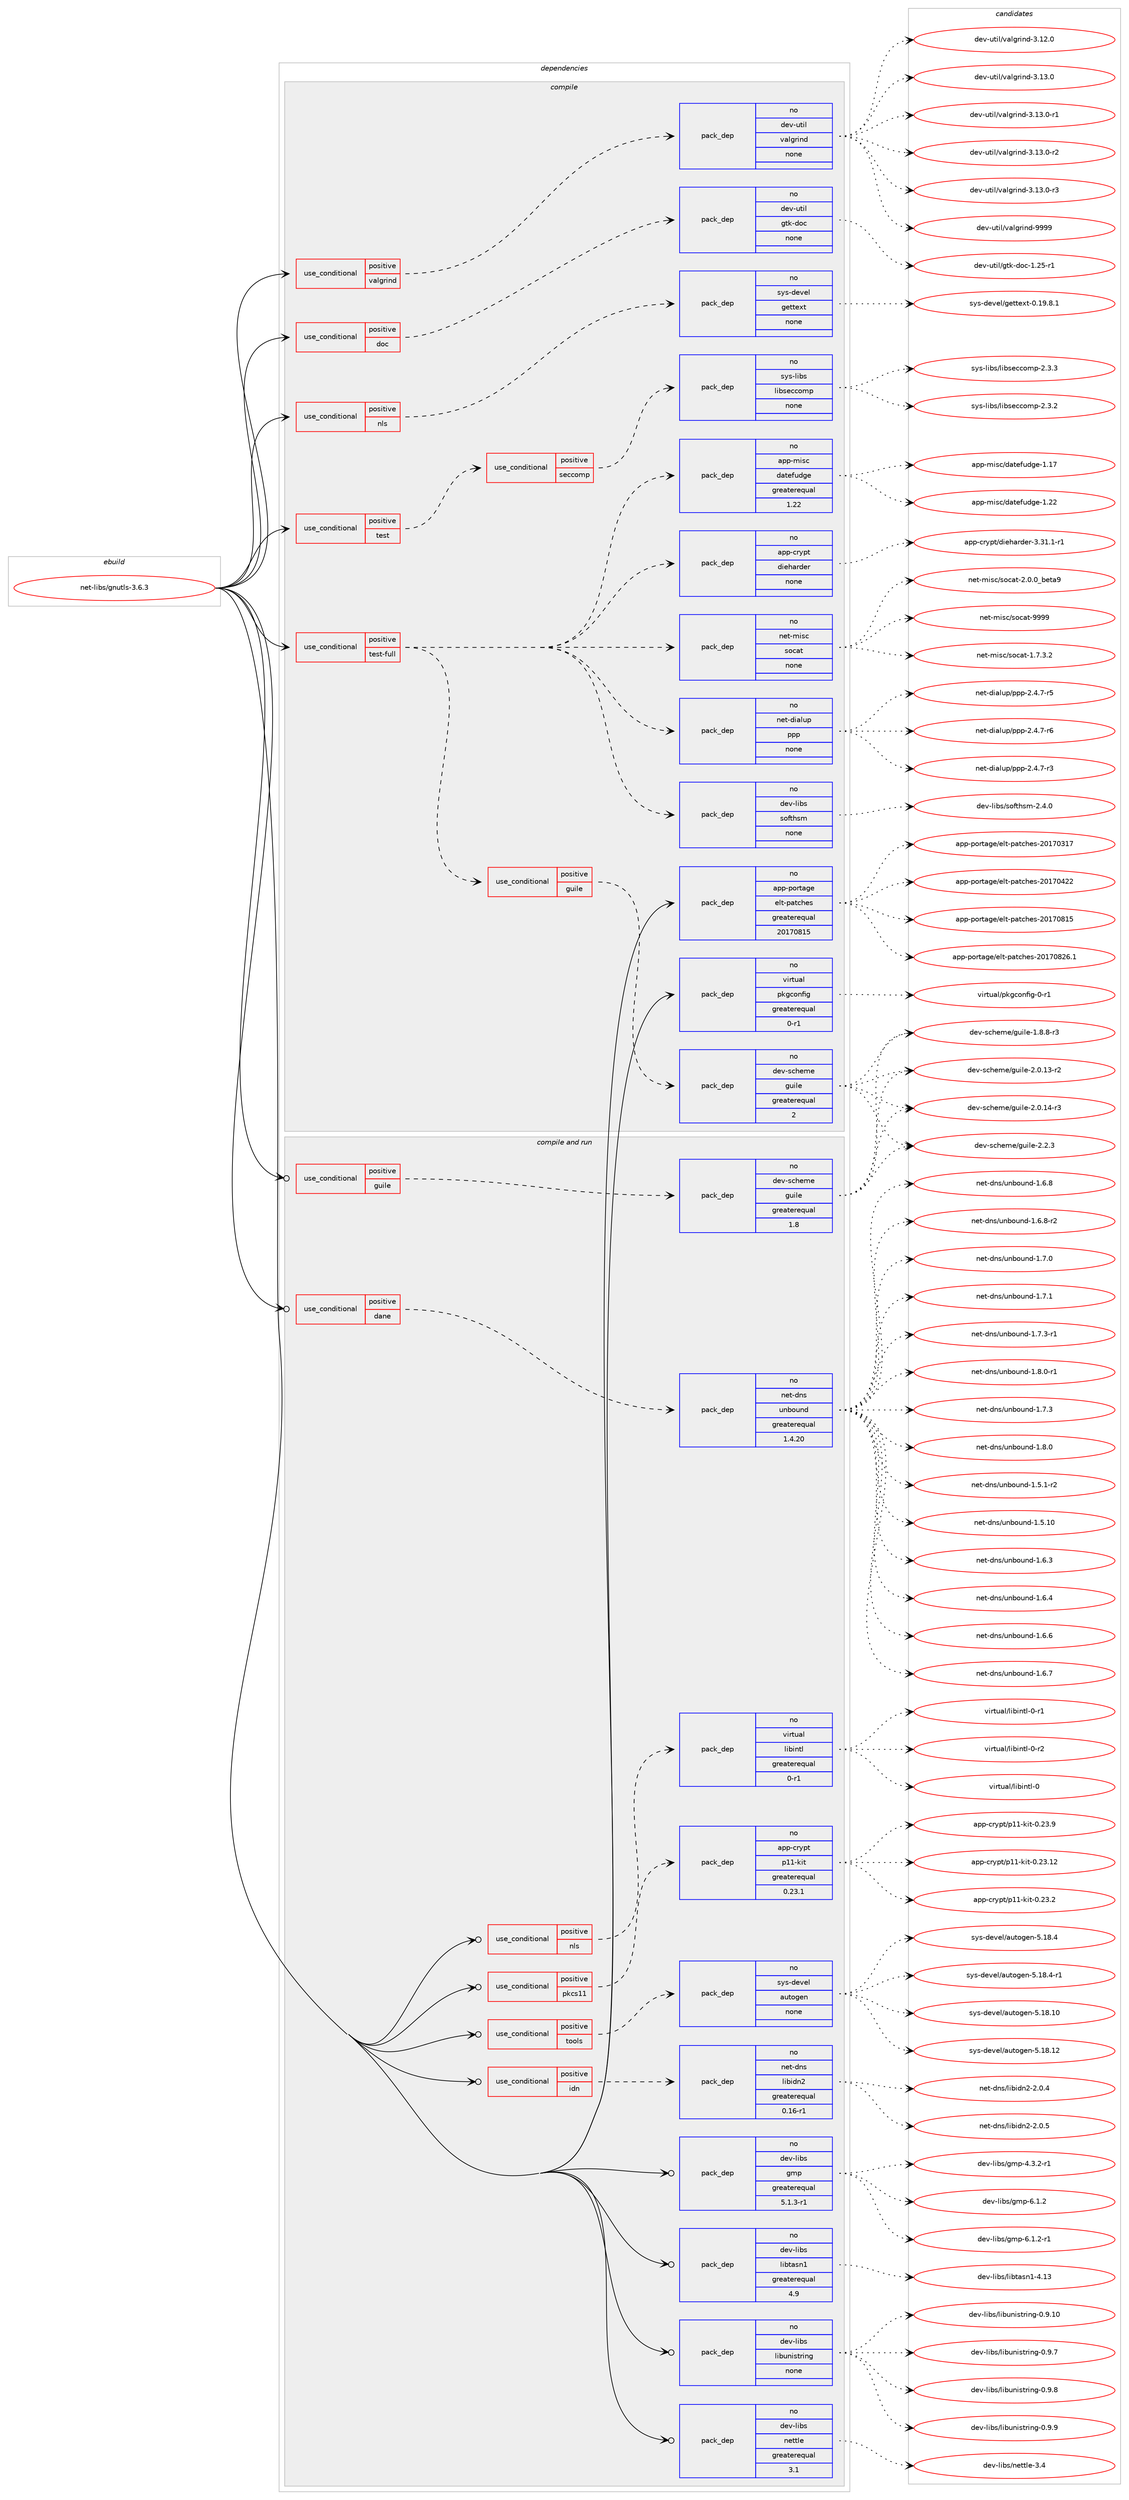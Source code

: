 digraph prolog {

# *************
# Graph options
# *************

newrank=true;
concentrate=true;
compound=true;
graph [rankdir=LR,fontname=Helvetica,fontsize=10,ranksep=1.5];#, ranksep=2.5, nodesep=0.2];
edge  [arrowhead=vee];
node  [fontname=Helvetica,fontsize=10];

# **********
# The ebuild
# **********

subgraph cluster_leftcol {
color=gray;
rank=same;
label=<<i>ebuild</i>>;
id [label="net-libs/gnutls-3.6.3", color=red, width=4, href="../net-libs/gnutls-3.6.3.svg"];
}

# ****************
# The dependencies
# ****************

subgraph cluster_midcol {
color=gray;
label=<<i>dependencies</i>>;
subgraph cluster_compile {
fillcolor="#eeeeee";
style=filled;
label=<<i>compile</i>>;
subgraph cond3875 {
dependency12312 [label=<<TABLE BORDER="0" CELLBORDER="1" CELLSPACING="0" CELLPADDING="4"><TR><TD ROWSPAN="3" CELLPADDING="10">use_conditional</TD></TR><TR><TD>positive</TD></TR><TR><TD>doc</TD></TR></TABLE>>, shape=none, color=red];
subgraph pack8224 {
dependency12313 [label=<<TABLE BORDER="0" CELLBORDER="1" CELLSPACING="0" CELLPADDING="4" WIDTH="220"><TR><TD ROWSPAN="6" CELLPADDING="30">pack_dep</TD></TR><TR><TD WIDTH="110">no</TD></TR><TR><TD>dev-util</TD></TR><TR><TD>gtk-doc</TD></TR><TR><TD>none</TD></TR><TR><TD></TD></TR></TABLE>>, shape=none, color=blue];
}
dependency12312:e -> dependency12313:w [weight=20,style="dashed",arrowhead="vee"];
}
id:e -> dependency12312:w [weight=20,style="solid",arrowhead="vee"];
subgraph cond3876 {
dependency12314 [label=<<TABLE BORDER="0" CELLBORDER="1" CELLSPACING="0" CELLPADDING="4"><TR><TD ROWSPAN="3" CELLPADDING="10">use_conditional</TD></TR><TR><TD>positive</TD></TR><TR><TD>nls</TD></TR></TABLE>>, shape=none, color=red];
subgraph pack8225 {
dependency12315 [label=<<TABLE BORDER="0" CELLBORDER="1" CELLSPACING="0" CELLPADDING="4" WIDTH="220"><TR><TD ROWSPAN="6" CELLPADDING="30">pack_dep</TD></TR><TR><TD WIDTH="110">no</TD></TR><TR><TD>sys-devel</TD></TR><TR><TD>gettext</TD></TR><TR><TD>none</TD></TR><TR><TD></TD></TR></TABLE>>, shape=none, color=blue];
}
dependency12314:e -> dependency12315:w [weight=20,style="dashed",arrowhead="vee"];
}
id:e -> dependency12314:w [weight=20,style="solid",arrowhead="vee"];
subgraph cond3877 {
dependency12316 [label=<<TABLE BORDER="0" CELLBORDER="1" CELLSPACING="0" CELLPADDING="4"><TR><TD ROWSPAN="3" CELLPADDING="10">use_conditional</TD></TR><TR><TD>positive</TD></TR><TR><TD>test</TD></TR></TABLE>>, shape=none, color=red];
subgraph cond3878 {
dependency12317 [label=<<TABLE BORDER="0" CELLBORDER="1" CELLSPACING="0" CELLPADDING="4"><TR><TD ROWSPAN="3" CELLPADDING="10">use_conditional</TD></TR><TR><TD>positive</TD></TR><TR><TD>seccomp</TD></TR></TABLE>>, shape=none, color=red];
subgraph pack8226 {
dependency12318 [label=<<TABLE BORDER="0" CELLBORDER="1" CELLSPACING="0" CELLPADDING="4" WIDTH="220"><TR><TD ROWSPAN="6" CELLPADDING="30">pack_dep</TD></TR><TR><TD WIDTH="110">no</TD></TR><TR><TD>sys-libs</TD></TR><TR><TD>libseccomp</TD></TR><TR><TD>none</TD></TR><TR><TD></TD></TR></TABLE>>, shape=none, color=blue];
}
dependency12317:e -> dependency12318:w [weight=20,style="dashed",arrowhead="vee"];
}
dependency12316:e -> dependency12317:w [weight=20,style="dashed",arrowhead="vee"];
}
id:e -> dependency12316:w [weight=20,style="solid",arrowhead="vee"];
subgraph cond3879 {
dependency12319 [label=<<TABLE BORDER="0" CELLBORDER="1" CELLSPACING="0" CELLPADDING="4"><TR><TD ROWSPAN="3" CELLPADDING="10">use_conditional</TD></TR><TR><TD>positive</TD></TR><TR><TD>test-full</TD></TR></TABLE>>, shape=none, color=red];
subgraph cond3880 {
dependency12320 [label=<<TABLE BORDER="0" CELLBORDER="1" CELLSPACING="0" CELLPADDING="4"><TR><TD ROWSPAN="3" CELLPADDING="10">use_conditional</TD></TR><TR><TD>positive</TD></TR><TR><TD>guile</TD></TR></TABLE>>, shape=none, color=red];
subgraph pack8227 {
dependency12321 [label=<<TABLE BORDER="0" CELLBORDER="1" CELLSPACING="0" CELLPADDING="4" WIDTH="220"><TR><TD ROWSPAN="6" CELLPADDING="30">pack_dep</TD></TR><TR><TD WIDTH="110">no</TD></TR><TR><TD>dev-scheme</TD></TR><TR><TD>guile</TD></TR><TR><TD>greaterequal</TD></TR><TR><TD>2</TD></TR></TABLE>>, shape=none, color=blue];
}
dependency12320:e -> dependency12321:w [weight=20,style="dashed",arrowhead="vee"];
}
dependency12319:e -> dependency12320:w [weight=20,style="dashed",arrowhead="vee"];
subgraph pack8228 {
dependency12322 [label=<<TABLE BORDER="0" CELLBORDER="1" CELLSPACING="0" CELLPADDING="4" WIDTH="220"><TR><TD ROWSPAN="6" CELLPADDING="30">pack_dep</TD></TR><TR><TD WIDTH="110">no</TD></TR><TR><TD>app-crypt</TD></TR><TR><TD>dieharder</TD></TR><TR><TD>none</TD></TR><TR><TD></TD></TR></TABLE>>, shape=none, color=blue];
}
dependency12319:e -> dependency12322:w [weight=20,style="dashed",arrowhead="vee"];
subgraph pack8229 {
dependency12323 [label=<<TABLE BORDER="0" CELLBORDER="1" CELLSPACING="0" CELLPADDING="4" WIDTH="220"><TR><TD ROWSPAN="6" CELLPADDING="30">pack_dep</TD></TR><TR><TD WIDTH="110">no</TD></TR><TR><TD>app-misc</TD></TR><TR><TD>datefudge</TD></TR><TR><TD>greaterequal</TD></TR><TR><TD>1.22</TD></TR></TABLE>>, shape=none, color=blue];
}
dependency12319:e -> dependency12323:w [weight=20,style="dashed",arrowhead="vee"];
subgraph pack8230 {
dependency12324 [label=<<TABLE BORDER="0" CELLBORDER="1" CELLSPACING="0" CELLPADDING="4" WIDTH="220"><TR><TD ROWSPAN="6" CELLPADDING="30">pack_dep</TD></TR><TR><TD WIDTH="110">no</TD></TR><TR><TD>dev-libs</TD></TR><TR><TD>softhsm</TD></TR><TR><TD>none</TD></TR><TR><TD></TD></TR></TABLE>>, shape=none, color=blue];
}
dependency12319:e -> dependency12324:w [weight=20,style="dashed",arrowhead="vee"];
subgraph pack8231 {
dependency12325 [label=<<TABLE BORDER="0" CELLBORDER="1" CELLSPACING="0" CELLPADDING="4" WIDTH="220"><TR><TD ROWSPAN="6" CELLPADDING="30">pack_dep</TD></TR><TR><TD WIDTH="110">no</TD></TR><TR><TD>net-dialup</TD></TR><TR><TD>ppp</TD></TR><TR><TD>none</TD></TR><TR><TD></TD></TR></TABLE>>, shape=none, color=blue];
}
dependency12319:e -> dependency12325:w [weight=20,style="dashed",arrowhead="vee"];
subgraph pack8232 {
dependency12326 [label=<<TABLE BORDER="0" CELLBORDER="1" CELLSPACING="0" CELLPADDING="4" WIDTH="220"><TR><TD ROWSPAN="6" CELLPADDING="30">pack_dep</TD></TR><TR><TD WIDTH="110">no</TD></TR><TR><TD>net-misc</TD></TR><TR><TD>socat</TD></TR><TR><TD>none</TD></TR><TR><TD></TD></TR></TABLE>>, shape=none, color=blue];
}
dependency12319:e -> dependency12326:w [weight=20,style="dashed",arrowhead="vee"];
}
id:e -> dependency12319:w [weight=20,style="solid",arrowhead="vee"];
subgraph cond3881 {
dependency12327 [label=<<TABLE BORDER="0" CELLBORDER="1" CELLSPACING="0" CELLPADDING="4"><TR><TD ROWSPAN="3" CELLPADDING="10">use_conditional</TD></TR><TR><TD>positive</TD></TR><TR><TD>valgrind</TD></TR></TABLE>>, shape=none, color=red];
subgraph pack8233 {
dependency12328 [label=<<TABLE BORDER="0" CELLBORDER="1" CELLSPACING="0" CELLPADDING="4" WIDTH="220"><TR><TD ROWSPAN="6" CELLPADDING="30">pack_dep</TD></TR><TR><TD WIDTH="110">no</TD></TR><TR><TD>dev-util</TD></TR><TR><TD>valgrind</TD></TR><TR><TD>none</TD></TR><TR><TD></TD></TR></TABLE>>, shape=none, color=blue];
}
dependency12327:e -> dependency12328:w [weight=20,style="dashed",arrowhead="vee"];
}
id:e -> dependency12327:w [weight=20,style="solid",arrowhead="vee"];
subgraph pack8234 {
dependency12329 [label=<<TABLE BORDER="0" CELLBORDER="1" CELLSPACING="0" CELLPADDING="4" WIDTH="220"><TR><TD ROWSPAN="6" CELLPADDING="30">pack_dep</TD></TR><TR><TD WIDTH="110">no</TD></TR><TR><TD>app-portage</TD></TR><TR><TD>elt-patches</TD></TR><TR><TD>greaterequal</TD></TR><TR><TD>20170815</TD></TR></TABLE>>, shape=none, color=blue];
}
id:e -> dependency12329:w [weight=20,style="solid",arrowhead="vee"];
subgraph pack8235 {
dependency12330 [label=<<TABLE BORDER="0" CELLBORDER="1" CELLSPACING="0" CELLPADDING="4" WIDTH="220"><TR><TD ROWSPAN="6" CELLPADDING="30">pack_dep</TD></TR><TR><TD WIDTH="110">no</TD></TR><TR><TD>virtual</TD></TR><TR><TD>pkgconfig</TD></TR><TR><TD>greaterequal</TD></TR><TR><TD>0-r1</TD></TR></TABLE>>, shape=none, color=blue];
}
id:e -> dependency12330:w [weight=20,style="solid",arrowhead="vee"];
}
subgraph cluster_compileandrun {
fillcolor="#eeeeee";
style=filled;
label=<<i>compile and run</i>>;
subgraph cond3882 {
dependency12331 [label=<<TABLE BORDER="0" CELLBORDER="1" CELLSPACING="0" CELLPADDING="4"><TR><TD ROWSPAN="3" CELLPADDING="10">use_conditional</TD></TR><TR><TD>positive</TD></TR><TR><TD>dane</TD></TR></TABLE>>, shape=none, color=red];
subgraph pack8236 {
dependency12332 [label=<<TABLE BORDER="0" CELLBORDER="1" CELLSPACING="0" CELLPADDING="4" WIDTH="220"><TR><TD ROWSPAN="6" CELLPADDING="30">pack_dep</TD></TR><TR><TD WIDTH="110">no</TD></TR><TR><TD>net-dns</TD></TR><TR><TD>unbound</TD></TR><TR><TD>greaterequal</TD></TR><TR><TD>1.4.20</TD></TR></TABLE>>, shape=none, color=blue];
}
dependency12331:e -> dependency12332:w [weight=20,style="dashed",arrowhead="vee"];
}
id:e -> dependency12331:w [weight=20,style="solid",arrowhead="odotvee"];
subgraph cond3883 {
dependency12333 [label=<<TABLE BORDER="0" CELLBORDER="1" CELLSPACING="0" CELLPADDING="4"><TR><TD ROWSPAN="3" CELLPADDING="10">use_conditional</TD></TR><TR><TD>positive</TD></TR><TR><TD>guile</TD></TR></TABLE>>, shape=none, color=red];
subgraph pack8237 {
dependency12334 [label=<<TABLE BORDER="0" CELLBORDER="1" CELLSPACING="0" CELLPADDING="4" WIDTH="220"><TR><TD ROWSPAN="6" CELLPADDING="30">pack_dep</TD></TR><TR><TD WIDTH="110">no</TD></TR><TR><TD>dev-scheme</TD></TR><TR><TD>guile</TD></TR><TR><TD>greaterequal</TD></TR><TR><TD>1.8</TD></TR></TABLE>>, shape=none, color=blue];
}
dependency12333:e -> dependency12334:w [weight=20,style="dashed",arrowhead="vee"];
}
id:e -> dependency12333:w [weight=20,style="solid",arrowhead="odotvee"];
subgraph cond3884 {
dependency12335 [label=<<TABLE BORDER="0" CELLBORDER="1" CELLSPACING="0" CELLPADDING="4"><TR><TD ROWSPAN="3" CELLPADDING="10">use_conditional</TD></TR><TR><TD>positive</TD></TR><TR><TD>idn</TD></TR></TABLE>>, shape=none, color=red];
subgraph pack8238 {
dependency12336 [label=<<TABLE BORDER="0" CELLBORDER="1" CELLSPACING="0" CELLPADDING="4" WIDTH="220"><TR><TD ROWSPAN="6" CELLPADDING="30">pack_dep</TD></TR><TR><TD WIDTH="110">no</TD></TR><TR><TD>net-dns</TD></TR><TR><TD>libidn2</TD></TR><TR><TD>greaterequal</TD></TR><TR><TD>0.16-r1</TD></TR></TABLE>>, shape=none, color=blue];
}
dependency12335:e -> dependency12336:w [weight=20,style="dashed",arrowhead="vee"];
}
id:e -> dependency12335:w [weight=20,style="solid",arrowhead="odotvee"];
subgraph cond3885 {
dependency12337 [label=<<TABLE BORDER="0" CELLBORDER="1" CELLSPACING="0" CELLPADDING="4"><TR><TD ROWSPAN="3" CELLPADDING="10">use_conditional</TD></TR><TR><TD>positive</TD></TR><TR><TD>nls</TD></TR></TABLE>>, shape=none, color=red];
subgraph pack8239 {
dependency12338 [label=<<TABLE BORDER="0" CELLBORDER="1" CELLSPACING="0" CELLPADDING="4" WIDTH="220"><TR><TD ROWSPAN="6" CELLPADDING="30">pack_dep</TD></TR><TR><TD WIDTH="110">no</TD></TR><TR><TD>virtual</TD></TR><TR><TD>libintl</TD></TR><TR><TD>greaterequal</TD></TR><TR><TD>0-r1</TD></TR></TABLE>>, shape=none, color=blue];
}
dependency12337:e -> dependency12338:w [weight=20,style="dashed",arrowhead="vee"];
}
id:e -> dependency12337:w [weight=20,style="solid",arrowhead="odotvee"];
subgraph cond3886 {
dependency12339 [label=<<TABLE BORDER="0" CELLBORDER="1" CELLSPACING="0" CELLPADDING="4"><TR><TD ROWSPAN="3" CELLPADDING="10">use_conditional</TD></TR><TR><TD>positive</TD></TR><TR><TD>pkcs11</TD></TR></TABLE>>, shape=none, color=red];
subgraph pack8240 {
dependency12340 [label=<<TABLE BORDER="0" CELLBORDER="1" CELLSPACING="0" CELLPADDING="4" WIDTH="220"><TR><TD ROWSPAN="6" CELLPADDING="30">pack_dep</TD></TR><TR><TD WIDTH="110">no</TD></TR><TR><TD>app-crypt</TD></TR><TR><TD>p11-kit</TD></TR><TR><TD>greaterequal</TD></TR><TR><TD>0.23.1</TD></TR></TABLE>>, shape=none, color=blue];
}
dependency12339:e -> dependency12340:w [weight=20,style="dashed",arrowhead="vee"];
}
id:e -> dependency12339:w [weight=20,style="solid",arrowhead="odotvee"];
subgraph cond3887 {
dependency12341 [label=<<TABLE BORDER="0" CELLBORDER="1" CELLSPACING="0" CELLPADDING="4"><TR><TD ROWSPAN="3" CELLPADDING="10">use_conditional</TD></TR><TR><TD>positive</TD></TR><TR><TD>tools</TD></TR></TABLE>>, shape=none, color=red];
subgraph pack8241 {
dependency12342 [label=<<TABLE BORDER="0" CELLBORDER="1" CELLSPACING="0" CELLPADDING="4" WIDTH="220"><TR><TD ROWSPAN="6" CELLPADDING="30">pack_dep</TD></TR><TR><TD WIDTH="110">no</TD></TR><TR><TD>sys-devel</TD></TR><TR><TD>autogen</TD></TR><TR><TD>none</TD></TR><TR><TD></TD></TR></TABLE>>, shape=none, color=blue];
}
dependency12341:e -> dependency12342:w [weight=20,style="dashed",arrowhead="vee"];
}
id:e -> dependency12341:w [weight=20,style="solid",arrowhead="odotvee"];
subgraph pack8242 {
dependency12343 [label=<<TABLE BORDER="0" CELLBORDER="1" CELLSPACING="0" CELLPADDING="4" WIDTH="220"><TR><TD ROWSPAN="6" CELLPADDING="30">pack_dep</TD></TR><TR><TD WIDTH="110">no</TD></TR><TR><TD>dev-libs</TD></TR><TR><TD>gmp</TD></TR><TR><TD>greaterequal</TD></TR><TR><TD>5.1.3-r1</TD></TR></TABLE>>, shape=none, color=blue];
}
id:e -> dependency12343:w [weight=20,style="solid",arrowhead="odotvee"];
subgraph pack8243 {
dependency12344 [label=<<TABLE BORDER="0" CELLBORDER="1" CELLSPACING="0" CELLPADDING="4" WIDTH="220"><TR><TD ROWSPAN="6" CELLPADDING="30">pack_dep</TD></TR><TR><TD WIDTH="110">no</TD></TR><TR><TD>dev-libs</TD></TR><TR><TD>libtasn1</TD></TR><TR><TD>greaterequal</TD></TR><TR><TD>4.9</TD></TR></TABLE>>, shape=none, color=blue];
}
id:e -> dependency12344:w [weight=20,style="solid",arrowhead="odotvee"];
subgraph pack8244 {
dependency12345 [label=<<TABLE BORDER="0" CELLBORDER="1" CELLSPACING="0" CELLPADDING="4" WIDTH="220"><TR><TD ROWSPAN="6" CELLPADDING="30">pack_dep</TD></TR><TR><TD WIDTH="110">no</TD></TR><TR><TD>dev-libs</TD></TR><TR><TD>libunistring</TD></TR><TR><TD>none</TD></TR><TR><TD></TD></TR></TABLE>>, shape=none, color=blue];
}
id:e -> dependency12345:w [weight=20,style="solid",arrowhead="odotvee"];
subgraph pack8245 {
dependency12346 [label=<<TABLE BORDER="0" CELLBORDER="1" CELLSPACING="0" CELLPADDING="4" WIDTH="220"><TR><TD ROWSPAN="6" CELLPADDING="30">pack_dep</TD></TR><TR><TD WIDTH="110">no</TD></TR><TR><TD>dev-libs</TD></TR><TR><TD>nettle</TD></TR><TR><TD>greaterequal</TD></TR><TR><TD>3.1</TD></TR></TABLE>>, shape=none, color=blue];
}
id:e -> dependency12346:w [weight=20,style="solid",arrowhead="odotvee"];
}
subgraph cluster_run {
fillcolor="#eeeeee";
style=filled;
label=<<i>run</i>>;
}
}

# **************
# The candidates
# **************

subgraph cluster_choices {
rank=same;
color=gray;
label=<<i>candidates</i>>;

subgraph choice8224 {
color=black;
nodesep=1;
choice1001011184511711610510847103116107451001119945494650534511449 [label="dev-util/gtk-doc-1.25-r1", color=red, width=4,href="../dev-util/gtk-doc-1.25-r1.svg"];
dependency12313:e -> choice1001011184511711610510847103116107451001119945494650534511449:w [style=dotted,weight="100"];
}
subgraph choice8225 {
color=black;
nodesep=1;
choice1151211154510010111810110847103101116116101120116454846495746564649 [label="sys-devel/gettext-0.19.8.1", color=red, width=4,href="../sys-devel/gettext-0.19.8.1.svg"];
dependency12315:e -> choice1151211154510010111810110847103101116116101120116454846495746564649:w [style=dotted,weight="100"];
}
subgraph choice8226 {
color=black;
nodesep=1;
choice115121115451081059811547108105981151019999111109112455046514650 [label="sys-libs/libseccomp-2.3.2", color=red, width=4,href="../sys-libs/libseccomp-2.3.2.svg"];
choice115121115451081059811547108105981151019999111109112455046514651 [label="sys-libs/libseccomp-2.3.3", color=red, width=4,href="../sys-libs/libseccomp-2.3.3.svg"];
dependency12318:e -> choice115121115451081059811547108105981151019999111109112455046514650:w [style=dotted,weight="100"];
dependency12318:e -> choice115121115451081059811547108105981151019999111109112455046514651:w [style=dotted,weight="100"];
}
subgraph choice8227 {
color=black;
nodesep=1;
choice1001011184511599104101109101471031171051081014549465646564511451 [label="dev-scheme/guile-1.8.8-r3", color=red, width=4,href="../dev-scheme/guile-1.8.8-r3.svg"];
choice100101118451159910410110910147103117105108101455046484649514511450 [label="dev-scheme/guile-2.0.13-r2", color=red, width=4,href="../dev-scheme/guile-2.0.13-r2.svg"];
choice100101118451159910410110910147103117105108101455046484649524511451 [label="dev-scheme/guile-2.0.14-r3", color=red, width=4,href="../dev-scheme/guile-2.0.14-r3.svg"];
choice100101118451159910410110910147103117105108101455046504651 [label="dev-scheme/guile-2.2.3", color=red, width=4,href="../dev-scheme/guile-2.2.3.svg"];
dependency12321:e -> choice1001011184511599104101109101471031171051081014549465646564511451:w [style=dotted,weight="100"];
dependency12321:e -> choice100101118451159910410110910147103117105108101455046484649514511450:w [style=dotted,weight="100"];
dependency12321:e -> choice100101118451159910410110910147103117105108101455046484649524511451:w [style=dotted,weight="100"];
dependency12321:e -> choice100101118451159910410110910147103117105108101455046504651:w [style=dotted,weight="100"];
}
subgraph choice8228 {
color=black;
nodesep=1;
choice9711211245991141211121164710010510110497114100101114455146514946494511449 [label="app-crypt/dieharder-3.31.1-r1", color=red, width=4,href="../app-crypt/dieharder-3.31.1-r1.svg"];
dependency12322:e -> choice9711211245991141211121164710010510110497114100101114455146514946494511449:w [style=dotted,weight="100"];
}
subgraph choice8229 {
color=black;
nodesep=1;
choice97112112451091051159947100971161011021171001031014549464955 [label="app-misc/datefudge-1.17", color=red, width=4,href="../app-misc/datefudge-1.17.svg"];
choice97112112451091051159947100971161011021171001031014549465050 [label="app-misc/datefudge-1.22", color=red, width=4,href="../app-misc/datefudge-1.22.svg"];
dependency12323:e -> choice97112112451091051159947100971161011021171001031014549464955:w [style=dotted,weight="100"];
dependency12323:e -> choice97112112451091051159947100971161011021171001031014549465050:w [style=dotted,weight="100"];
}
subgraph choice8230 {
color=black;
nodesep=1;
choice100101118451081059811547115111102116104115109455046524648 [label="dev-libs/softhsm-2.4.0", color=red, width=4,href="../dev-libs/softhsm-2.4.0.svg"];
dependency12324:e -> choice100101118451081059811547115111102116104115109455046524648:w [style=dotted,weight="100"];
}
subgraph choice8231 {
color=black;
nodesep=1;
choice1101011164510010597108117112471121121124550465246554511451 [label="net-dialup/ppp-2.4.7-r3", color=red, width=4,href="../net-dialup/ppp-2.4.7-r3.svg"];
choice1101011164510010597108117112471121121124550465246554511453 [label="net-dialup/ppp-2.4.7-r5", color=red, width=4,href="../net-dialup/ppp-2.4.7-r5.svg"];
choice1101011164510010597108117112471121121124550465246554511454 [label="net-dialup/ppp-2.4.7-r6", color=red, width=4,href="../net-dialup/ppp-2.4.7-r6.svg"];
dependency12325:e -> choice1101011164510010597108117112471121121124550465246554511451:w [style=dotted,weight="100"];
dependency12325:e -> choice1101011164510010597108117112471121121124550465246554511453:w [style=dotted,weight="100"];
dependency12325:e -> choice1101011164510010597108117112471121121124550465246554511454:w [style=dotted,weight="100"];
}
subgraph choice8232 {
color=black;
nodesep=1;
choice11010111645109105115994711511199971164549465546514650 [label="net-misc/socat-1.7.3.2", color=red, width=4,href="../net-misc/socat-1.7.3.2.svg"];
choice110101116451091051159947115111999711645504648464895981011169757 [label="net-misc/socat-2.0.0_beta9", color=red, width=4,href="../net-misc/socat-2.0.0_beta9.svg"];
choice11010111645109105115994711511199971164557575757 [label="net-misc/socat-9999", color=red, width=4,href="../net-misc/socat-9999.svg"];
dependency12326:e -> choice11010111645109105115994711511199971164549465546514650:w [style=dotted,weight="100"];
dependency12326:e -> choice110101116451091051159947115111999711645504648464895981011169757:w [style=dotted,weight="100"];
dependency12326:e -> choice11010111645109105115994711511199971164557575757:w [style=dotted,weight="100"];
}
subgraph choice8233 {
color=black;
nodesep=1;
choice10010111845117116105108471189710810311410511010045514649504648 [label="dev-util/valgrind-3.12.0", color=red, width=4,href="../dev-util/valgrind-3.12.0.svg"];
choice10010111845117116105108471189710810311410511010045514649514648 [label="dev-util/valgrind-3.13.0", color=red, width=4,href="../dev-util/valgrind-3.13.0.svg"];
choice100101118451171161051084711897108103114105110100455146495146484511449 [label="dev-util/valgrind-3.13.0-r1", color=red, width=4,href="../dev-util/valgrind-3.13.0-r1.svg"];
choice100101118451171161051084711897108103114105110100455146495146484511450 [label="dev-util/valgrind-3.13.0-r2", color=red, width=4,href="../dev-util/valgrind-3.13.0-r2.svg"];
choice100101118451171161051084711897108103114105110100455146495146484511451 [label="dev-util/valgrind-3.13.0-r3", color=red, width=4,href="../dev-util/valgrind-3.13.0-r3.svg"];
choice1001011184511711610510847118971081031141051101004557575757 [label="dev-util/valgrind-9999", color=red, width=4,href="../dev-util/valgrind-9999.svg"];
dependency12328:e -> choice10010111845117116105108471189710810311410511010045514649504648:w [style=dotted,weight="100"];
dependency12328:e -> choice10010111845117116105108471189710810311410511010045514649514648:w [style=dotted,weight="100"];
dependency12328:e -> choice100101118451171161051084711897108103114105110100455146495146484511449:w [style=dotted,weight="100"];
dependency12328:e -> choice100101118451171161051084711897108103114105110100455146495146484511450:w [style=dotted,weight="100"];
dependency12328:e -> choice100101118451171161051084711897108103114105110100455146495146484511451:w [style=dotted,weight="100"];
dependency12328:e -> choice1001011184511711610510847118971081031141051101004557575757:w [style=dotted,weight="100"];
}
subgraph choice8234 {
color=black;
nodesep=1;
choice97112112451121111141169710310147101108116451129711699104101115455048495548514955 [label="app-portage/elt-patches-20170317", color=red, width=4,href="../app-portage/elt-patches-20170317.svg"];
choice97112112451121111141169710310147101108116451129711699104101115455048495548525050 [label="app-portage/elt-patches-20170422", color=red, width=4,href="../app-portage/elt-patches-20170422.svg"];
choice97112112451121111141169710310147101108116451129711699104101115455048495548564953 [label="app-portage/elt-patches-20170815", color=red, width=4,href="../app-portage/elt-patches-20170815.svg"];
choice971121124511211111411697103101471011081164511297116991041011154550484955485650544649 [label="app-portage/elt-patches-20170826.1", color=red, width=4,href="../app-portage/elt-patches-20170826.1.svg"];
dependency12329:e -> choice97112112451121111141169710310147101108116451129711699104101115455048495548514955:w [style=dotted,weight="100"];
dependency12329:e -> choice97112112451121111141169710310147101108116451129711699104101115455048495548525050:w [style=dotted,weight="100"];
dependency12329:e -> choice97112112451121111141169710310147101108116451129711699104101115455048495548564953:w [style=dotted,weight="100"];
dependency12329:e -> choice971121124511211111411697103101471011081164511297116991041011154550484955485650544649:w [style=dotted,weight="100"];
}
subgraph choice8235 {
color=black;
nodesep=1;
choice11810511411611797108471121071039911111010210510345484511449 [label="virtual/pkgconfig-0-r1", color=red, width=4,href="../virtual/pkgconfig-0-r1.svg"];
dependency12330:e -> choice11810511411611797108471121071039911111010210510345484511449:w [style=dotted,weight="100"];
}
subgraph choice8236 {
color=black;
nodesep=1;
choice110101116451001101154711711098111117110100454946554651 [label="net-dns/unbound-1.7.3", color=red, width=4,href="../net-dns/unbound-1.7.3.svg"];
choice110101116451001101154711711098111117110100454946564648 [label="net-dns/unbound-1.8.0", color=red, width=4,href="../net-dns/unbound-1.8.0.svg"];
choice1101011164510011011547117110981111171101004549465346494511450 [label="net-dns/unbound-1.5.1-r2", color=red, width=4,href="../net-dns/unbound-1.5.1-r2.svg"];
choice11010111645100110115471171109811111711010045494653464948 [label="net-dns/unbound-1.5.10", color=red, width=4,href="../net-dns/unbound-1.5.10.svg"];
choice110101116451001101154711711098111117110100454946544651 [label="net-dns/unbound-1.6.3", color=red, width=4,href="../net-dns/unbound-1.6.3.svg"];
choice110101116451001101154711711098111117110100454946544652 [label="net-dns/unbound-1.6.4", color=red, width=4,href="../net-dns/unbound-1.6.4.svg"];
choice110101116451001101154711711098111117110100454946544654 [label="net-dns/unbound-1.6.6", color=red, width=4,href="../net-dns/unbound-1.6.6.svg"];
choice110101116451001101154711711098111117110100454946544655 [label="net-dns/unbound-1.6.7", color=red, width=4,href="../net-dns/unbound-1.6.7.svg"];
choice110101116451001101154711711098111117110100454946544656 [label="net-dns/unbound-1.6.8", color=red, width=4,href="../net-dns/unbound-1.6.8.svg"];
choice1101011164510011011547117110981111171101004549465446564511450 [label="net-dns/unbound-1.6.8-r2", color=red, width=4,href="../net-dns/unbound-1.6.8-r2.svg"];
choice110101116451001101154711711098111117110100454946554648 [label="net-dns/unbound-1.7.0", color=red, width=4,href="../net-dns/unbound-1.7.0.svg"];
choice110101116451001101154711711098111117110100454946554649 [label="net-dns/unbound-1.7.1", color=red, width=4,href="../net-dns/unbound-1.7.1.svg"];
choice1101011164510011011547117110981111171101004549465546514511449 [label="net-dns/unbound-1.7.3-r1", color=red, width=4,href="../net-dns/unbound-1.7.3-r1.svg"];
choice1101011164510011011547117110981111171101004549465646484511449 [label="net-dns/unbound-1.8.0-r1", color=red, width=4,href="../net-dns/unbound-1.8.0-r1.svg"];
dependency12332:e -> choice110101116451001101154711711098111117110100454946554651:w [style=dotted,weight="100"];
dependency12332:e -> choice110101116451001101154711711098111117110100454946564648:w [style=dotted,weight="100"];
dependency12332:e -> choice1101011164510011011547117110981111171101004549465346494511450:w [style=dotted,weight="100"];
dependency12332:e -> choice11010111645100110115471171109811111711010045494653464948:w [style=dotted,weight="100"];
dependency12332:e -> choice110101116451001101154711711098111117110100454946544651:w [style=dotted,weight="100"];
dependency12332:e -> choice110101116451001101154711711098111117110100454946544652:w [style=dotted,weight="100"];
dependency12332:e -> choice110101116451001101154711711098111117110100454946544654:w [style=dotted,weight="100"];
dependency12332:e -> choice110101116451001101154711711098111117110100454946544655:w [style=dotted,weight="100"];
dependency12332:e -> choice110101116451001101154711711098111117110100454946544656:w [style=dotted,weight="100"];
dependency12332:e -> choice1101011164510011011547117110981111171101004549465446564511450:w [style=dotted,weight="100"];
dependency12332:e -> choice110101116451001101154711711098111117110100454946554648:w [style=dotted,weight="100"];
dependency12332:e -> choice110101116451001101154711711098111117110100454946554649:w [style=dotted,weight="100"];
dependency12332:e -> choice1101011164510011011547117110981111171101004549465546514511449:w [style=dotted,weight="100"];
dependency12332:e -> choice1101011164510011011547117110981111171101004549465646484511449:w [style=dotted,weight="100"];
}
subgraph choice8237 {
color=black;
nodesep=1;
choice1001011184511599104101109101471031171051081014549465646564511451 [label="dev-scheme/guile-1.8.8-r3", color=red, width=4,href="../dev-scheme/guile-1.8.8-r3.svg"];
choice100101118451159910410110910147103117105108101455046484649514511450 [label="dev-scheme/guile-2.0.13-r2", color=red, width=4,href="../dev-scheme/guile-2.0.13-r2.svg"];
choice100101118451159910410110910147103117105108101455046484649524511451 [label="dev-scheme/guile-2.0.14-r3", color=red, width=4,href="../dev-scheme/guile-2.0.14-r3.svg"];
choice100101118451159910410110910147103117105108101455046504651 [label="dev-scheme/guile-2.2.3", color=red, width=4,href="../dev-scheme/guile-2.2.3.svg"];
dependency12334:e -> choice1001011184511599104101109101471031171051081014549465646564511451:w [style=dotted,weight="100"];
dependency12334:e -> choice100101118451159910410110910147103117105108101455046484649514511450:w [style=dotted,weight="100"];
dependency12334:e -> choice100101118451159910410110910147103117105108101455046484649524511451:w [style=dotted,weight="100"];
dependency12334:e -> choice100101118451159910410110910147103117105108101455046504651:w [style=dotted,weight="100"];
}
subgraph choice8238 {
color=black;
nodesep=1;
choice11010111645100110115471081059810510011050455046484652 [label="net-dns/libidn2-2.0.4", color=red, width=4,href="../net-dns/libidn2-2.0.4.svg"];
choice11010111645100110115471081059810510011050455046484653 [label="net-dns/libidn2-2.0.5", color=red, width=4,href="../net-dns/libidn2-2.0.5.svg"];
dependency12336:e -> choice11010111645100110115471081059810510011050455046484652:w [style=dotted,weight="100"];
dependency12336:e -> choice11010111645100110115471081059810510011050455046484653:w [style=dotted,weight="100"];
}
subgraph choice8239 {
color=black;
nodesep=1;
choice1181051141161179710847108105981051101161084548 [label="virtual/libintl-0", color=red, width=4,href="../virtual/libintl-0.svg"];
choice11810511411611797108471081059810511011610845484511449 [label="virtual/libintl-0-r1", color=red, width=4,href="../virtual/libintl-0-r1.svg"];
choice11810511411611797108471081059810511011610845484511450 [label="virtual/libintl-0-r2", color=red, width=4,href="../virtual/libintl-0-r2.svg"];
dependency12338:e -> choice1181051141161179710847108105981051101161084548:w [style=dotted,weight="100"];
dependency12338:e -> choice11810511411611797108471081059810511011610845484511449:w [style=dotted,weight="100"];
dependency12338:e -> choice11810511411611797108471081059810511011610845484511450:w [style=dotted,weight="100"];
}
subgraph choice8240 {
color=black;
nodesep=1;
choice9711211245991141211121164711249494510710511645484650514650 [label="app-crypt/p11-kit-0.23.2", color=red, width=4,href="../app-crypt/p11-kit-0.23.2.svg"];
choice9711211245991141211121164711249494510710511645484650514657 [label="app-crypt/p11-kit-0.23.9", color=red, width=4,href="../app-crypt/p11-kit-0.23.9.svg"];
choice971121124599114121112116471124949451071051164548465051464950 [label="app-crypt/p11-kit-0.23.12", color=red, width=4,href="../app-crypt/p11-kit-0.23.12.svg"];
dependency12340:e -> choice9711211245991141211121164711249494510710511645484650514650:w [style=dotted,weight="100"];
dependency12340:e -> choice9711211245991141211121164711249494510710511645484650514657:w [style=dotted,weight="100"];
dependency12340:e -> choice971121124599114121112116471124949451071051164548465051464950:w [style=dotted,weight="100"];
}
subgraph choice8241 {
color=black;
nodesep=1;
choice1151211154510010111810110847971171161111031011104553464956464948 [label="sys-devel/autogen-5.18.10", color=red, width=4,href="../sys-devel/autogen-5.18.10.svg"];
choice1151211154510010111810110847971171161111031011104553464956464950 [label="sys-devel/autogen-5.18.12", color=red, width=4,href="../sys-devel/autogen-5.18.12.svg"];
choice11512111545100101118101108479711711611110310111045534649564652 [label="sys-devel/autogen-5.18.4", color=red, width=4,href="../sys-devel/autogen-5.18.4.svg"];
choice115121115451001011181011084797117116111103101110455346495646524511449 [label="sys-devel/autogen-5.18.4-r1", color=red, width=4,href="../sys-devel/autogen-5.18.4-r1.svg"];
dependency12342:e -> choice1151211154510010111810110847971171161111031011104553464956464948:w [style=dotted,weight="100"];
dependency12342:e -> choice1151211154510010111810110847971171161111031011104553464956464950:w [style=dotted,weight="100"];
dependency12342:e -> choice11512111545100101118101108479711711611110310111045534649564652:w [style=dotted,weight="100"];
dependency12342:e -> choice115121115451001011181011084797117116111103101110455346495646524511449:w [style=dotted,weight="100"];
}
subgraph choice8242 {
color=black;
nodesep=1;
choice1001011184510810598115471031091124552465146504511449 [label="dev-libs/gmp-4.3.2-r1", color=red, width=4,href="../dev-libs/gmp-4.3.2-r1.svg"];
choice100101118451081059811547103109112455446494650 [label="dev-libs/gmp-6.1.2", color=red, width=4,href="../dev-libs/gmp-6.1.2.svg"];
choice1001011184510810598115471031091124554464946504511449 [label="dev-libs/gmp-6.1.2-r1", color=red, width=4,href="../dev-libs/gmp-6.1.2-r1.svg"];
dependency12343:e -> choice1001011184510810598115471031091124552465146504511449:w [style=dotted,weight="100"];
dependency12343:e -> choice100101118451081059811547103109112455446494650:w [style=dotted,weight="100"];
dependency12343:e -> choice1001011184510810598115471031091124554464946504511449:w [style=dotted,weight="100"];
}
subgraph choice8243 {
color=black;
nodesep=1;
choice1001011184510810598115471081059811697115110494552464951 [label="dev-libs/libtasn1-4.13", color=red, width=4,href="../dev-libs/libtasn1-4.13.svg"];
dependency12344:e -> choice1001011184510810598115471081059811697115110494552464951:w [style=dotted,weight="100"];
}
subgraph choice8244 {
color=black;
nodesep=1;
choice1001011184510810598115471081059811711010511511611410511010345484657464948 [label="dev-libs/libunistring-0.9.10", color=red, width=4,href="../dev-libs/libunistring-0.9.10.svg"];
choice10010111845108105981154710810598117110105115116114105110103454846574655 [label="dev-libs/libunistring-0.9.7", color=red, width=4,href="../dev-libs/libunistring-0.9.7.svg"];
choice10010111845108105981154710810598117110105115116114105110103454846574656 [label="dev-libs/libunistring-0.9.8", color=red, width=4,href="../dev-libs/libunistring-0.9.8.svg"];
choice10010111845108105981154710810598117110105115116114105110103454846574657 [label="dev-libs/libunistring-0.9.9", color=red, width=4,href="../dev-libs/libunistring-0.9.9.svg"];
dependency12345:e -> choice1001011184510810598115471081059811711010511511611410511010345484657464948:w [style=dotted,weight="100"];
dependency12345:e -> choice10010111845108105981154710810598117110105115116114105110103454846574655:w [style=dotted,weight="100"];
dependency12345:e -> choice10010111845108105981154710810598117110105115116114105110103454846574656:w [style=dotted,weight="100"];
dependency12345:e -> choice10010111845108105981154710810598117110105115116114105110103454846574657:w [style=dotted,weight="100"];
}
subgraph choice8245 {
color=black;
nodesep=1;
choice10010111845108105981154711010111611610810145514652 [label="dev-libs/nettle-3.4", color=red, width=4,href="../dev-libs/nettle-3.4.svg"];
dependency12346:e -> choice10010111845108105981154711010111611610810145514652:w [style=dotted,weight="100"];
}
}

}
